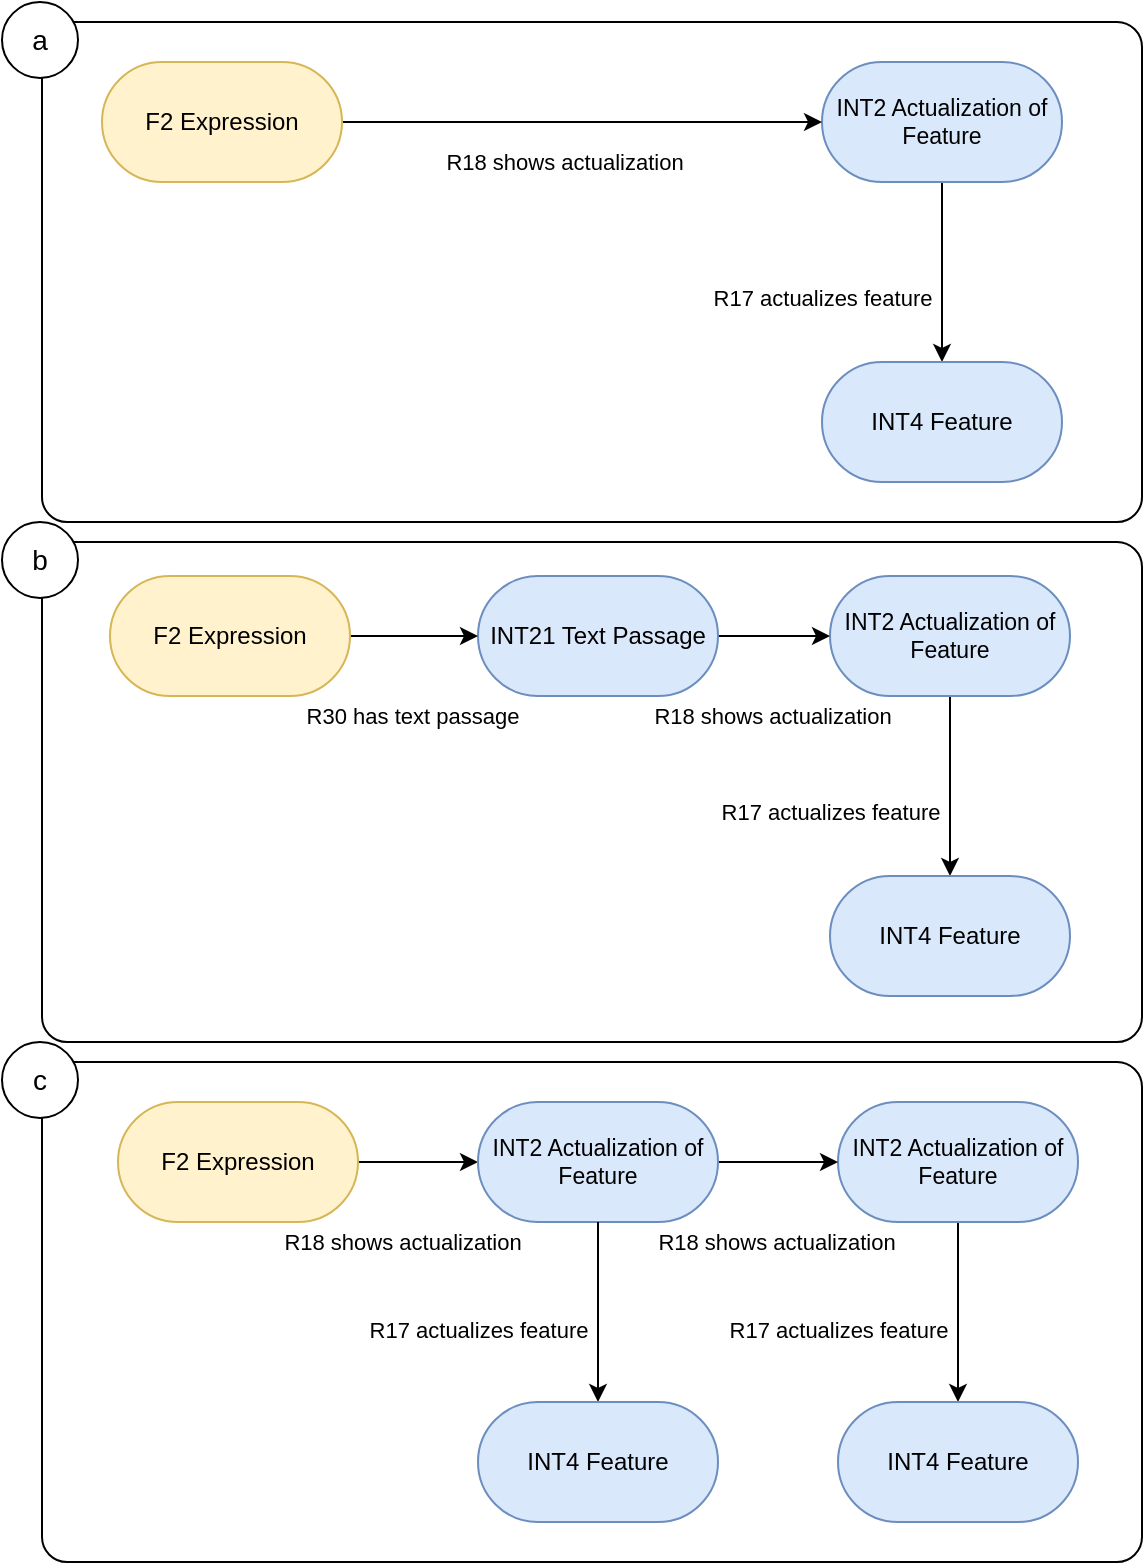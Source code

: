 <mxfile version="27.1.5">
  <diagram name="Seite-1" id="tFGu21yFLMaOvZvs3ClU">
    <mxGraphModel dx="2419" dy="1310" grid="1" gridSize="10" guides="1" tooltips="1" connect="1" arrows="1" fold="1" page="1" pageScale="1" pageWidth="827" pageHeight="1169" math="0" shadow="0">
      <root>
        <mxCell id="0" />
        <mxCell id="1" parent="0" />
        <mxCell id="E7hJQzO1tr-6ObaxlOSK-40" value="" style="rounded=1;whiteSpace=wrap;html=1;arcSize=5;fillColor=none;fontFamily=Helvetica;" parent="1" vertex="1">
          <mxGeometry x="149" y="462" width="550" height="250" as="geometry" />
        </mxCell>
        <mxCell id="E7hJQzO1tr-6ObaxlOSK-11" style="edgeStyle=orthogonalEdgeStyle;rounded=0;orthogonalLoop=1;jettySize=auto;html=1;exitX=0.5;exitY=1;exitDx=0;exitDy=0;entryX=0.5;entryY=0;entryDx=0;entryDy=0;fontFamily=Helvetica;" parent="1" source="E7hJQzO1tr-6ObaxlOSK-1" target="E7hJQzO1tr-6ObaxlOSK-3" edge="1">
          <mxGeometry relative="1" as="geometry" />
        </mxCell>
        <mxCell id="E7hJQzO1tr-6ObaxlOSK-12" value="R17 actualizes feature" style="edgeLabel;html=1;align=center;verticalAlign=middle;resizable=0;points=[];fontFamily=Helvetica;" parent="E7hJQzO1tr-6ObaxlOSK-11" connectable="0" vertex="1">
          <mxGeometry x="-0.016" relative="1" as="geometry">
            <mxPoint x="-60" y="13" as="offset" />
          </mxGeometry>
        </mxCell>
        <mxCell id="E7hJQzO1tr-6ObaxlOSK-1" value="INT2 Actualization of Feature" style="rounded=1;html=1;perimeterSpacing=0;arcSize=50;whiteSpace=wrap;fontFamily=Helvetica;spacingTop=0;spacingBottom=0;spacing=2;fillColor=#dae8fc;strokeColor=#6c8ebf;fontSize=11.5;" parent="1" vertex="1">
          <mxGeometry x="539" y="222" width="120" height="60" as="geometry" />
        </mxCell>
        <mxCell id="E7hJQzO1tr-6ObaxlOSK-9" style="edgeStyle=orthogonalEdgeStyle;rounded=0;orthogonalLoop=1;jettySize=auto;html=1;exitX=1;exitY=0.5;exitDx=0;exitDy=0;entryX=0;entryY=0.5;entryDx=0;entryDy=0;fontFamily=Helvetica;" parent="1" source="E7hJQzO1tr-6ObaxlOSK-4" target="E7hJQzO1tr-6ObaxlOSK-1" edge="1">
          <mxGeometry relative="1" as="geometry">
            <mxPoint x="483" y="252.0" as="sourcePoint" />
          </mxGeometry>
        </mxCell>
        <mxCell id="E7hJQzO1tr-6ObaxlOSK-10" value="R18 shows actualization" style="edgeLabel;html=1;align=center;verticalAlign=middle;resizable=0;points=[];fontFamily=Helvetica;" parent="E7hJQzO1tr-6ObaxlOSK-9" connectable="0" vertex="1">
          <mxGeometry x="0.045" y="1" relative="1" as="geometry">
            <mxPoint x="-15" y="21" as="offset" />
          </mxGeometry>
        </mxCell>
        <mxCell id="E7hJQzO1tr-6ObaxlOSK-3" value="INT4 Feature" style="rounded=1;html=1;perimeterSpacing=0;arcSize=50;whiteSpace=wrap;fontFamily=Helvetica;spacingTop=0;spacingBottom=0;spacing=2;fillColor=#dae8fc;strokeColor=#6c8ebf;fontSize=12;" parent="1" vertex="1">
          <mxGeometry x="539" y="372" width="120" height="60" as="geometry" />
        </mxCell>
        <mxCell id="E7hJQzO1tr-6ObaxlOSK-4" value="F2 Expression" style="rounded=1;html=1;perimeterSpacing=0;arcSize=50;whiteSpace=wrap;fontFamily=Helvetica;spacingTop=0;spacingBottom=0;spacing=2;fillColor=#fff2cc;strokeColor=#d6b656;fontSize=12;" parent="1" vertex="1">
          <mxGeometry x="179" y="222" width="120" height="60" as="geometry" />
        </mxCell>
        <mxCell id="E7hJQzO1tr-6ObaxlOSK-13" style="edgeStyle=orthogonalEdgeStyle;rounded=0;orthogonalLoop=1;jettySize=auto;html=1;exitX=0.5;exitY=1;exitDx=0;exitDy=0;entryX=0.5;entryY=0;entryDx=0;entryDy=0;fontFamily=Helvetica;" parent="1" source="E7hJQzO1tr-6ObaxlOSK-15" target="E7hJQzO1tr-6ObaxlOSK-19" edge="1">
          <mxGeometry relative="1" as="geometry" />
        </mxCell>
        <mxCell id="E7hJQzO1tr-6ObaxlOSK-14" value="R17 actualizes feature" style="edgeLabel;html=1;align=center;verticalAlign=middle;resizable=0;points=[];fontFamily=Helvetica;" parent="E7hJQzO1tr-6ObaxlOSK-13" connectable="0" vertex="1">
          <mxGeometry x="-0.016" relative="1" as="geometry">
            <mxPoint x="-60" y="13" as="offset" />
          </mxGeometry>
        </mxCell>
        <mxCell id="E7hJQzO1tr-6ObaxlOSK-15" value="INT2 Actualization of Feature" style="rounded=1;html=1;perimeterSpacing=0;arcSize=50;whiteSpace=wrap;fontFamily=Helvetica;spacingTop=0;spacingBottom=0;spacing=2;fillColor=#dae8fc;strokeColor=#6c8ebf;fontSize=11.5;" parent="1" vertex="1">
          <mxGeometry x="543" y="479" width="120" height="60" as="geometry" />
        </mxCell>
        <mxCell id="E7hJQzO1tr-6ObaxlOSK-16" style="edgeStyle=orthogonalEdgeStyle;rounded=0;orthogonalLoop=1;jettySize=auto;html=1;exitX=1;exitY=0.5;exitDx=0;exitDy=0;entryX=0;entryY=0.5;entryDx=0;entryDy=0;fontFamily=Helvetica;" parent="1" source="E7hJQzO1tr-6ObaxlOSK-18" target="E7hJQzO1tr-6ObaxlOSK-15" edge="1">
          <mxGeometry relative="1" as="geometry" />
        </mxCell>
        <mxCell id="E7hJQzO1tr-6ObaxlOSK-17" value="R18 shows actualization" style="edgeLabel;html=1;align=center;verticalAlign=middle;resizable=0;points=[];fontFamily=Helvetica;" parent="E7hJQzO1tr-6ObaxlOSK-16" connectable="0" vertex="1">
          <mxGeometry x="0.045" y="1" relative="1" as="geometry">
            <mxPoint x="-3" y="41" as="offset" />
          </mxGeometry>
        </mxCell>
        <mxCell id="E7hJQzO1tr-6ObaxlOSK-18" value="INT21 Text Passage" style="rounded=1;html=1;perimeterSpacing=0;arcSize=50;whiteSpace=wrap;fontFamily=Helvetica;spacingTop=0;spacingBottom=0;spacing=2;fillColor=#dae8fc;strokeColor=#6c8ebf;fontSize=12;" parent="1" vertex="1">
          <mxGeometry x="367" y="479" width="120" height="60" as="geometry" />
        </mxCell>
        <mxCell id="E7hJQzO1tr-6ObaxlOSK-19" value="INT4 Feature" style="rounded=1;html=1;perimeterSpacing=0;arcSize=50;whiteSpace=wrap;fontFamily=Helvetica;spacingTop=0;spacingBottom=0;spacing=2;fillColor=#dae8fc;strokeColor=#6c8ebf;fontSize=12;" parent="1" vertex="1">
          <mxGeometry x="543" y="629" width="120" height="60" as="geometry" />
        </mxCell>
        <mxCell id="E7hJQzO1tr-6ObaxlOSK-20" style="edgeStyle=orthogonalEdgeStyle;rounded=0;orthogonalLoop=1;jettySize=auto;html=1;exitX=1;exitY=0.5;exitDx=0;exitDy=0;entryX=0;entryY=0.5;entryDx=0;entryDy=0;fontFamily=Helvetica;" parent="1" source="E7hJQzO1tr-6ObaxlOSK-22" target="E7hJQzO1tr-6ObaxlOSK-18" edge="1">
          <mxGeometry relative="1" as="geometry" />
        </mxCell>
        <mxCell id="E7hJQzO1tr-6ObaxlOSK-21" value="R30 has text passage" style="edgeLabel;html=1;align=center;verticalAlign=middle;resizable=0;points=[];fontFamily=Helvetica;" parent="E7hJQzO1tr-6ObaxlOSK-20" connectable="0" vertex="1">
          <mxGeometry x="-0.018" y="1" relative="1" as="geometry">
            <mxPoint x="-1" y="41" as="offset" />
          </mxGeometry>
        </mxCell>
        <mxCell id="E7hJQzO1tr-6ObaxlOSK-22" value="F2 Expression" style="rounded=1;html=1;perimeterSpacing=0;arcSize=50;whiteSpace=wrap;fontFamily=Helvetica;spacingTop=0;spacingBottom=0;spacing=2;fillColor=#fff2cc;strokeColor=#d6b656;fontSize=12;" parent="1" vertex="1">
          <mxGeometry x="183" y="479" width="120" height="60" as="geometry" />
        </mxCell>
        <mxCell id="E7hJQzO1tr-6ObaxlOSK-23" style="edgeStyle=orthogonalEdgeStyle;rounded=0;orthogonalLoop=1;jettySize=auto;html=1;exitX=0.5;exitY=1;exitDx=0;exitDy=0;entryX=0.5;entryY=0;entryDx=0;entryDy=0;fontFamily=Helvetica;" parent="1" source="E7hJQzO1tr-6ObaxlOSK-25" target="E7hJQzO1tr-6ObaxlOSK-29" edge="1">
          <mxGeometry relative="1" as="geometry" />
        </mxCell>
        <mxCell id="E7hJQzO1tr-6ObaxlOSK-24" value="R17 actualizes feature" style="edgeLabel;html=1;align=center;verticalAlign=middle;resizable=0;points=[];fontFamily=Helvetica;" parent="E7hJQzO1tr-6ObaxlOSK-23" connectable="0" vertex="1">
          <mxGeometry x="-0.016" relative="1" as="geometry">
            <mxPoint x="-60" y="9" as="offset" />
          </mxGeometry>
        </mxCell>
        <mxCell id="E7hJQzO1tr-6ObaxlOSK-25" value="INT2 Actualization of Feature" style="rounded=1;html=1;perimeterSpacing=0;arcSize=50;whiteSpace=wrap;fontFamily=Helvetica;spacingTop=0;spacingBottom=0;spacing=2;fillColor=#dae8fc;strokeColor=#6c8ebf;fontSize=11.5;" parent="1" vertex="1">
          <mxGeometry x="547" y="742" width="120" height="60" as="geometry" />
        </mxCell>
        <mxCell id="E7hJQzO1tr-6ObaxlOSK-26" style="edgeStyle=orthogonalEdgeStyle;rounded=0;orthogonalLoop=1;jettySize=auto;html=1;exitX=1;exitY=0.5;exitDx=0;exitDy=0;entryX=0;entryY=0.5;entryDx=0;entryDy=0;fontFamily=Helvetica;" parent="1" source="E7hJQzO1tr-6ObaxlOSK-33" target="E7hJQzO1tr-6ObaxlOSK-25" edge="1">
          <mxGeometry relative="1" as="geometry">
            <mxPoint x="491" y="772" as="sourcePoint" />
          </mxGeometry>
        </mxCell>
        <mxCell id="E7hJQzO1tr-6ObaxlOSK-27" value="R18 shows actualization" style="edgeLabel;html=1;align=center;verticalAlign=middle;resizable=0;points=[];fontFamily=Helvetica;" parent="E7hJQzO1tr-6ObaxlOSK-26" connectable="0" vertex="1">
          <mxGeometry x="0.045" y="1" relative="1" as="geometry">
            <mxPoint x="-3" y="41" as="offset" />
          </mxGeometry>
        </mxCell>
        <mxCell id="E7hJQzO1tr-6ObaxlOSK-29" value="INT4 Feature" style="rounded=1;html=1;perimeterSpacing=0;arcSize=50;whiteSpace=wrap;fontFamily=Helvetica;spacingTop=0;spacingBottom=0;spacing=2;fillColor=#dae8fc;strokeColor=#6c8ebf;fontSize=12;" parent="1" vertex="1">
          <mxGeometry x="547" y="892" width="120" height="60" as="geometry" />
        </mxCell>
        <mxCell id="E7hJQzO1tr-6ObaxlOSK-30" style="edgeStyle=orthogonalEdgeStyle;rounded=0;orthogonalLoop=1;jettySize=auto;html=1;exitX=1;exitY=0.5;exitDx=0;exitDy=0;entryX=0;entryY=0.5;entryDx=0;entryDy=0;fontFamily=Helvetica;" parent="1" source="E7hJQzO1tr-6ObaxlOSK-32" target="E7hJQzO1tr-6ObaxlOSK-33" edge="1">
          <mxGeometry relative="1" as="geometry">
            <mxPoint x="371" y="772" as="targetPoint" />
          </mxGeometry>
        </mxCell>
        <mxCell id="E7hJQzO1tr-6ObaxlOSK-32" value="F2 Expression" style="rounded=1;html=1;perimeterSpacing=0;arcSize=50;whiteSpace=wrap;fontFamily=Helvetica;spacingTop=0;spacingBottom=0;spacing=2;fillColor=#fff2cc;strokeColor=#d6b656;fontSize=12;" parent="1" vertex="1">
          <mxGeometry x="187" y="742" width="120" height="60" as="geometry" />
        </mxCell>
        <mxCell id="E7hJQzO1tr-6ObaxlOSK-33" value="INT2 Actualization of Feature" style="rounded=1;html=1;perimeterSpacing=0;arcSize=50;whiteSpace=wrap;fontFamily=Helvetica;spacingTop=0;spacingBottom=0;spacing=2;fillColor=#dae8fc;strokeColor=#6c8ebf;fontSize=11.5;" parent="1" vertex="1">
          <mxGeometry x="367" y="742" width="120" height="60" as="geometry" />
        </mxCell>
        <mxCell id="E7hJQzO1tr-6ObaxlOSK-35" value="R18 shows actualization" style="edgeLabel;html=1;align=center;verticalAlign=middle;resizable=0;points=[];fontFamily=Helvetica;" parent="1" connectable="0" vertex="1">
          <mxGeometry x="329" y="812" as="geometry" />
        </mxCell>
        <mxCell id="E7hJQzO1tr-6ObaxlOSK-36" style="edgeStyle=orthogonalEdgeStyle;rounded=0;orthogonalLoop=1;jettySize=auto;html=1;entryX=0.5;entryY=0;entryDx=0;entryDy=0;exitX=0.5;exitY=1;exitDx=0;exitDy=0;fontFamily=Helvetica;" parent="1" source="E7hJQzO1tr-6ObaxlOSK-33" target="E7hJQzO1tr-6ObaxlOSK-38" edge="1">
          <mxGeometry relative="1" as="geometry">
            <mxPoint x="429" y="812" as="sourcePoint" />
          </mxGeometry>
        </mxCell>
        <mxCell id="E7hJQzO1tr-6ObaxlOSK-37" value="R17 actualizes feature" style="edgeLabel;html=1;align=center;verticalAlign=middle;resizable=0;points=[];fontFamily=Helvetica;" parent="E7hJQzO1tr-6ObaxlOSK-36" connectable="0" vertex="1">
          <mxGeometry x="-0.016" relative="1" as="geometry">
            <mxPoint x="-60" y="9" as="offset" />
          </mxGeometry>
        </mxCell>
        <mxCell id="E7hJQzO1tr-6ObaxlOSK-38" value="INT4 Feature" style="rounded=1;html=1;perimeterSpacing=0;arcSize=50;whiteSpace=wrap;fontFamily=Helvetica;spacingTop=0;spacingBottom=0;spacing=2;fillColor=#dae8fc;strokeColor=#6c8ebf;fontSize=12;" parent="1" vertex="1">
          <mxGeometry x="367" y="892" width="120" height="60" as="geometry" />
        </mxCell>
        <mxCell id="E7hJQzO1tr-6ObaxlOSK-39" value="" style="rounded=1;whiteSpace=wrap;html=1;arcSize=5;fillColor=none;fontFamily=Helvetica;" parent="1" vertex="1">
          <mxGeometry x="149" y="202" width="550" height="250" as="geometry" />
        </mxCell>
        <mxCell id="E7hJQzO1tr-6ObaxlOSK-41" value="" style="rounded=1;whiteSpace=wrap;html=1;arcSize=5;fillColor=none;fontFamily=Helvetica;" parent="1" vertex="1">
          <mxGeometry x="149" y="722" width="550" height="250" as="geometry" />
        </mxCell>
        <mxCell id="E7hJQzO1tr-6ObaxlOSK-42" value="a" style="ellipse;whiteSpace=wrap;html=1;aspect=fixed;fillColor=default;fontSize=14;fontFamily=Helvetica;" parent="1" vertex="1">
          <mxGeometry x="129" y="192" width="38" height="38" as="geometry" />
        </mxCell>
        <mxCell id="E7hJQzO1tr-6ObaxlOSK-43" value="b" style="ellipse;whiteSpace=wrap;html=1;aspect=fixed;fillColor=default;fontSize=14;fontFamily=Helvetica;" parent="1" vertex="1">
          <mxGeometry x="129" y="452" width="38" height="38" as="geometry" />
        </mxCell>
        <mxCell id="E7hJQzO1tr-6ObaxlOSK-44" value="c" style="ellipse;whiteSpace=wrap;html=1;aspect=fixed;fillColor=default;fontSize=14;fontFamily=Helvetica;" parent="1" vertex="1">
          <mxGeometry x="129" y="712" width="38" height="38" as="geometry" />
        </mxCell>
      </root>
    </mxGraphModel>
  </diagram>
</mxfile>
